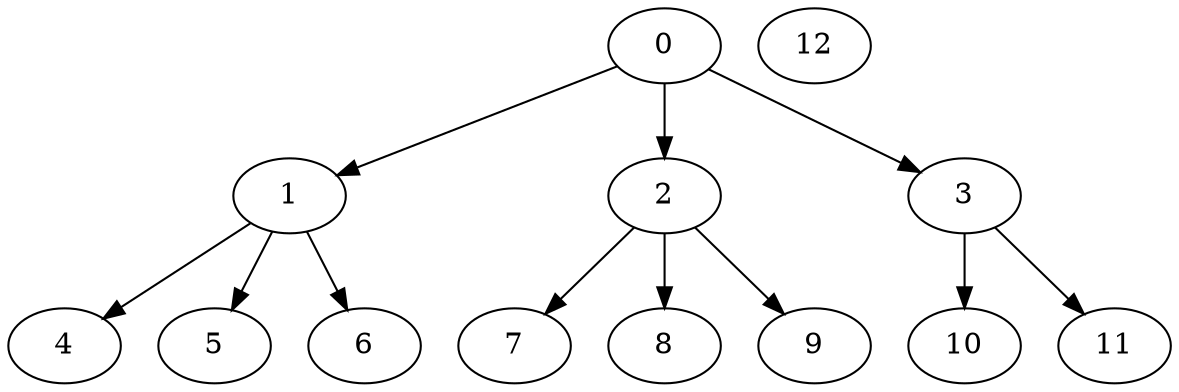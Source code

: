 digraph "OutTree-Balanced-MaxBf-3_Nodes_12_CCR_0.1_WeightType_Random" {
	0	 [Weight=55];
	1	 [Weight=70];
	0 -> 1	 [Weight=10];
	2	 [Weight=90];
	0 -> 2	 [Weight=8];
	3	 [Weight=95];
	0 -> 3	 [Weight=5];
	4	 [Weight=40];
	1 -> 4	 [Weight=12];
	5	 [Weight=25];
	1 -> 5	 [Weight=6];
	6	 [Weight=85];
	1 -> 6	 [Weight=4];
	7	 [Weight=75];
	2 -> 7	 [Weight=6];
	8	 [Weight=45];
	2 -> 8	 [Weight=4];
	9	 [Weight=25];
	2 -> 9	 [Weight=9];
	10	 [Weight=30];
	3 -> 10	 [Weight=5];
	11	 [Weight=65];
	3 -> 11	 [Weight=3];
	12	 [Weight=50];
}

